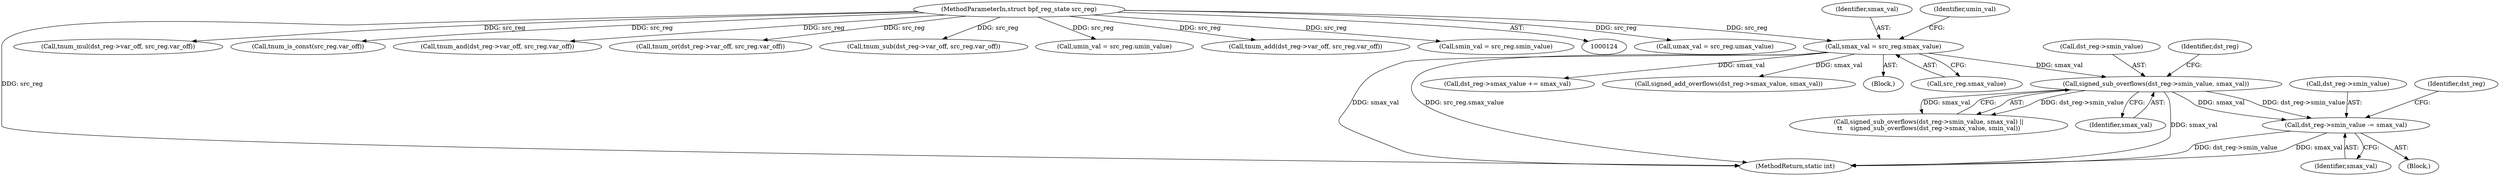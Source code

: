 digraph "0_linux_bb7f0f989ca7de1153bd128a40a71709e339fa03_0@pointer" {
"1000328" [label="(Call,dst_reg->smin_value -= smax_val)"];
"1000305" [label="(Call,signed_sub_overflows(dst_reg->smin_value, smax_val))"];
"1000165" [label="(Call,smax_val = src_reg.smax_value)"];
"1000128" [label="(MethodParameterIn,struct bpf_reg_state src_reg)"];
"1000309" [label="(Identifier,smax_val)"];
"1000167" [label="(Call,src_reg.smax_value)"];
"1000175" [label="(Call,umax_val = src_reg.umax_value)"];
"1000803" [label="(MethodReturn,static int)"];
"1000384" [label="(Call,tnum_mul(dst_reg->var_off, src_reg.var_off))"];
"1000246" [label="(Call,dst_reg->smax_value += smax_val)"];
"1000332" [label="(Identifier,smax_val)"];
"1000182" [label="(Call,tnum_is_const(src_reg.var_off))"];
"1000491" [label="(Call,tnum_and(dst_reg->var_off, src_reg.var_off))"];
"1000327" [label="(Block,)"];
"1000312" [label="(Identifier,dst_reg)"];
"1000171" [label="(Identifier,umin_val)"];
"1000329" [label="(Call,dst_reg->smin_value)"];
"1000165" [label="(Call,smax_val = src_reg.smax_value)"];
"1000223" [label="(Call,signed_add_overflows(dst_reg->smax_value, smax_val))"];
"1000580" [label="(Call,tnum_or(dst_reg->var_off, src_reg.var_off))"];
"1000371" [label="(Call,tnum_sub(dst_reg->var_off, src_reg.var_off))"];
"1000335" [label="(Identifier,dst_reg)"];
"1000328" [label="(Call,dst_reg->smin_value -= smax_val)"];
"1000170" [label="(Call,umin_val = src_reg.umin_value)"];
"1000166" [label="(Identifier,smax_val)"];
"1000304" [label="(Call,signed_sub_overflows(dst_reg->smin_value, smax_val) ||\n\t\t    signed_sub_overflows(dst_reg->smax_value, smin_val))"];
"1000305" [label="(Call,signed_sub_overflows(dst_reg->smin_value, smax_val))"];
"1000306" [label="(Call,dst_reg->smin_value)"];
"1000129" [label="(Block,)"];
"1000294" [label="(Call,tnum_add(dst_reg->var_off, src_reg.var_off))"];
"1000128" [label="(MethodParameterIn,struct bpf_reg_state src_reg)"];
"1000160" [label="(Call,smin_val = src_reg.smin_value)"];
"1000328" -> "1000327"  [label="AST: "];
"1000328" -> "1000332"  [label="CFG: "];
"1000329" -> "1000328"  [label="AST: "];
"1000332" -> "1000328"  [label="AST: "];
"1000335" -> "1000328"  [label="CFG: "];
"1000328" -> "1000803"  [label="DDG: smax_val"];
"1000328" -> "1000803"  [label="DDG: dst_reg->smin_value"];
"1000305" -> "1000328"  [label="DDG: smax_val"];
"1000305" -> "1000328"  [label="DDG: dst_reg->smin_value"];
"1000305" -> "1000304"  [label="AST: "];
"1000305" -> "1000309"  [label="CFG: "];
"1000306" -> "1000305"  [label="AST: "];
"1000309" -> "1000305"  [label="AST: "];
"1000312" -> "1000305"  [label="CFG: "];
"1000304" -> "1000305"  [label="CFG: "];
"1000305" -> "1000803"  [label="DDG: smax_val"];
"1000305" -> "1000304"  [label="DDG: dst_reg->smin_value"];
"1000305" -> "1000304"  [label="DDG: smax_val"];
"1000165" -> "1000305"  [label="DDG: smax_val"];
"1000165" -> "1000129"  [label="AST: "];
"1000165" -> "1000167"  [label="CFG: "];
"1000166" -> "1000165"  [label="AST: "];
"1000167" -> "1000165"  [label="AST: "];
"1000171" -> "1000165"  [label="CFG: "];
"1000165" -> "1000803"  [label="DDG: smax_val"];
"1000165" -> "1000803"  [label="DDG: src_reg.smax_value"];
"1000128" -> "1000165"  [label="DDG: src_reg"];
"1000165" -> "1000223"  [label="DDG: smax_val"];
"1000165" -> "1000246"  [label="DDG: smax_val"];
"1000128" -> "1000124"  [label="AST: "];
"1000128" -> "1000803"  [label="DDG: src_reg"];
"1000128" -> "1000160"  [label="DDG: src_reg"];
"1000128" -> "1000170"  [label="DDG: src_reg"];
"1000128" -> "1000175"  [label="DDG: src_reg"];
"1000128" -> "1000182"  [label="DDG: src_reg"];
"1000128" -> "1000294"  [label="DDG: src_reg"];
"1000128" -> "1000371"  [label="DDG: src_reg"];
"1000128" -> "1000384"  [label="DDG: src_reg"];
"1000128" -> "1000491"  [label="DDG: src_reg"];
"1000128" -> "1000580"  [label="DDG: src_reg"];
}
